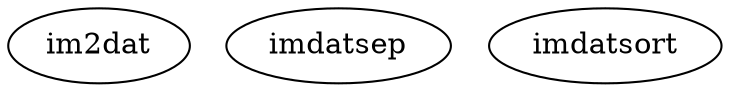 /* Created by mdot for Matlab */
digraph m2html {

  im2dat [URL="im2dat.html"];
  imdatsep [URL="imdatsep.html"];
  imdatsort [URL="imdatsort.html"];
}